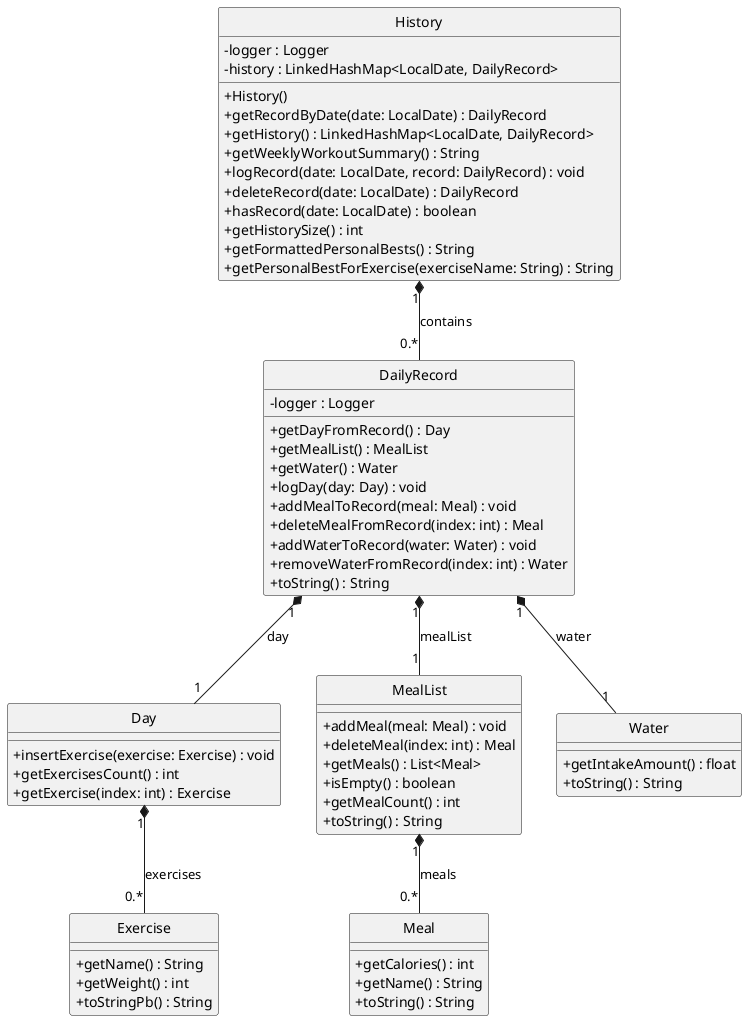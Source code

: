 @startuml
skinparam classAttributeIconSize 0
hide circle

class History {
    - logger : Logger
    - history : LinkedHashMap<LocalDate, DailyRecord>
    + History()
    + getRecordByDate(date: LocalDate) : DailyRecord
    + getHistory() : LinkedHashMap<LocalDate, DailyRecord>
    + getWeeklyWorkoutSummary() : String
    + logRecord(date: LocalDate, record: DailyRecord) : void
    + deleteRecord(date: LocalDate) : DailyRecord
    + hasRecord(date: LocalDate) : boolean
    + getHistorySize() : int
    + getFormattedPersonalBests() : String
    + getPersonalBestForExercise(exerciseName: String) : String
}

class DailyRecord {
    - logger : Logger
    + getDayFromRecord() : Day
    + getMealList() : MealList
    + getWater() : Water
    + logDay(day: Day) : void
    + addMealToRecord(meal: Meal) : void
    + deleteMealFromRecord(index: int) : Meal
    + addWaterToRecord(water: Water) : void
    + removeWaterFromRecord(index: int) : Water
    + toString() : String
}

class Day {
    + insertExercise(exercise: Exercise) : void
    + getExercisesCount() : int
    + getExercise(index: int) : Exercise
}

class Exercise {
    + getName() : String
    + getWeight() : int
    + toStringPb() : String
}

class MealList {
    + addMeal(meal: Meal) : void
    + deleteMeal(index: int) : Meal
    + getMeals() : List<Meal>
    + isEmpty() : boolean
    + getMealCount() : int
    + toString() : String
}

class Meal {
    + getCalories() : int
    + getName() : String
    + toString() : String
}

class Water {
    + getIntakeAmount() : float
    + toString() : String
}

History "1" *-- "0.*" DailyRecord : contains
DailyRecord "1" *-- "1" Day : day
DailyRecord "1" *-- "1" MealList : mealList
DailyRecord "1" *-- "1" Water : water
Day "1" *-- "0.*" Exercise : exercises
MealList "1" *-- "0.*" Meal : meals

@enduml

